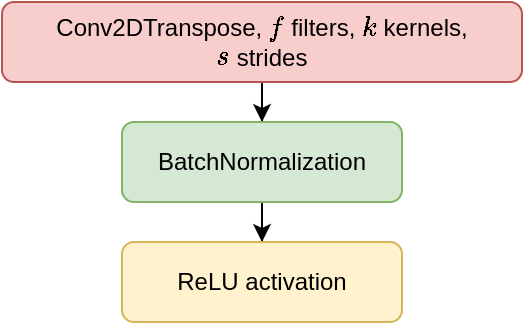 <mxfile version="12.4.2" type="device" pages="1"><diagram id="mADj3N52reezFfNrAovU" name="Page-1"><mxGraphModel dx="946" dy="680" grid="1" gridSize="10" guides="1" tooltips="1" connect="1" arrows="1" fold="1" page="1" pageScale="1" pageWidth="827" pageHeight="1169" math="1" shadow="0"><root><mxCell id="0"/><mxCell id="1" parent="0"/><mxCell id="Cw01MGH7N1lbKNJdQKr4-4" style="edgeStyle=orthogonalEdgeStyle;rounded=0;orthogonalLoop=1;jettySize=auto;html=1;" edge="1" parent="1" source="Cw01MGH7N1lbKNJdQKr4-1" target="Cw01MGH7N1lbKNJdQKr4-2"><mxGeometry relative="1" as="geometry"/></mxCell><mxCell id="Cw01MGH7N1lbKNJdQKr4-1" value="Conv2DTranspose, \(f\) filters, \(k\) kernels,&lt;br&gt;\(s\) strides" style="rounded=1;whiteSpace=wrap;html=1;fillColor=#f8cecc;strokeColor=#b85450;" vertex="1" parent="1"><mxGeometry x="80" y="80" width="260" height="40" as="geometry"/></mxCell><mxCell id="Cw01MGH7N1lbKNJdQKr4-5" style="edgeStyle=orthogonalEdgeStyle;rounded=0;orthogonalLoop=1;jettySize=auto;html=1;" edge="1" parent="1" source="Cw01MGH7N1lbKNJdQKr4-2" target="Cw01MGH7N1lbKNJdQKr4-3"><mxGeometry relative="1" as="geometry"/></mxCell><mxCell id="Cw01MGH7N1lbKNJdQKr4-2" value="BatchNormalization" style="rounded=1;whiteSpace=wrap;html=1;fillColor=#d5e8d4;strokeColor=#82b366;" vertex="1" parent="1"><mxGeometry x="140" y="140" width="140" height="40" as="geometry"/></mxCell><mxCell id="Cw01MGH7N1lbKNJdQKr4-3" value="ReLU activation" style="rounded=1;whiteSpace=wrap;html=1;fillColor=#fff2cc;strokeColor=#d6b656;" vertex="1" parent="1"><mxGeometry x="140" y="200" width="140" height="40" as="geometry"/></mxCell></root></mxGraphModel></diagram></mxfile>
